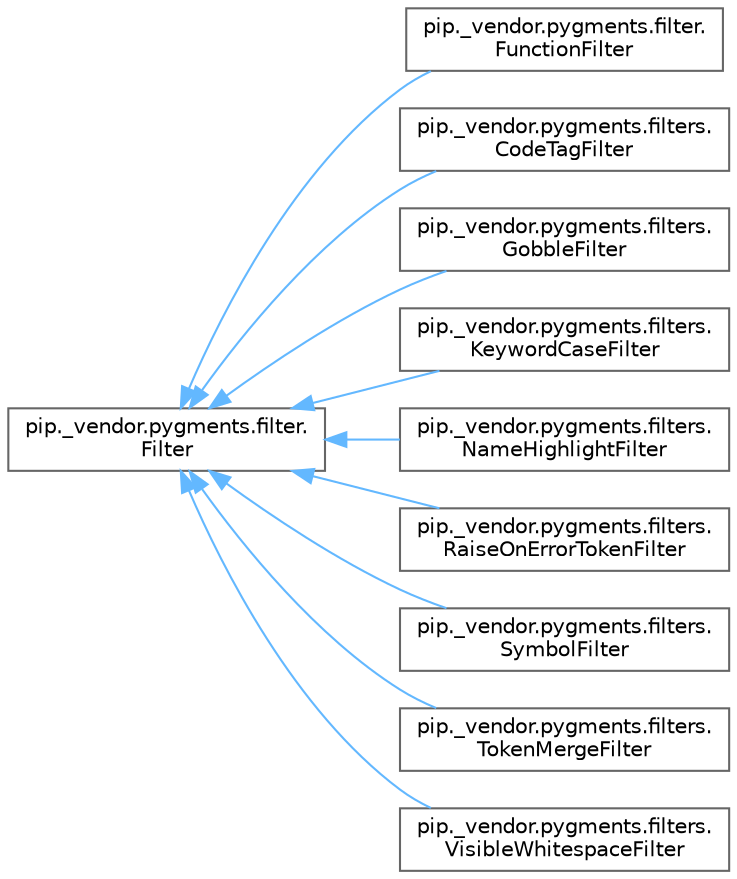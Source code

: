digraph "Graphical Class Hierarchy"
{
 // LATEX_PDF_SIZE
  bgcolor="transparent";
  edge [fontname=Helvetica,fontsize=10,labelfontname=Helvetica,labelfontsize=10];
  node [fontname=Helvetica,fontsize=10,shape=box,height=0.2,width=0.4];
  rankdir="LR";
  Node0 [id="Node000000",label="pip._vendor.pygments.filter.\lFilter",height=0.2,width=0.4,color="grey40", fillcolor="white", style="filled",URL="$classpip_1_1__vendor_1_1pygments_1_1filter_1_1_filter.html",tooltip=" "];
  Node0 -> Node1 [id="edge2229_Node000000_Node000001",dir="back",color="steelblue1",style="solid",tooltip=" "];
  Node1 [id="Node000001",label="pip._vendor.pygments.filter.\lFunctionFilter",height=0.2,width=0.4,color="grey40", fillcolor="white", style="filled",URL="$classpip_1_1__vendor_1_1pygments_1_1filter_1_1_function_filter.html",tooltip=" "];
  Node0 -> Node2 [id="edge2230_Node000000_Node000002",dir="back",color="steelblue1",style="solid",tooltip=" "];
  Node2 [id="Node000002",label="pip._vendor.pygments.filters.\lCodeTagFilter",height=0.2,width=0.4,color="grey40", fillcolor="white", style="filled",URL="$classpip_1_1__vendor_1_1pygments_1_1filters_1_1_code_tag_filter.html",tooltip=" "];
  Node0 -> Node3 [id="edge2231_Node000000_Node000003",dir="back",color="steelblue1",style="solid",tooltip=" "];
  Node3 [id="Node000003",label="pip._vendor.pygments.filters.\lGobbleFilter",height=0.2,width=0.4,color="grey40", fillcolor="white", style="filled",URL="$classpip_1_1__vendor_1_1pygments_1_1filters_1_1_gobble_filter.html",tooltip=" "];
  Node0 -> Node4 [id="edge2232_Node000000_Node000004",dir="back",color="steelblue1",style="solid",tooltip=" "];
  Node4 [id="Node000004",label="pip._vendor.pygments.filters.\lKeywordCaseFilter",height=0.2,width=0.4,color="grey40", fillcolor="white", style="filled",URL="$classpip_1_1__vendor_1_1pygments_1_1filters_1_1_keyword_case_filter.html",tooltip=" "];
  Node0 -> Node5 [id="edge2233_Node000000_Node000005",dir="back",color="steelblue1",style="solid",tooltip=" "];
  Node5 [id="Node000005",label="pip._vendor.pygments.filters.\lNameHighlightFilter",height=0.2,width=0.4,color="grey40", fillcolor="white", style="filled",URL="$classpip_1_1__vendor_1_1pygments_1_1filters_1_1_name_highlight_filter.html",tooltip=" "];
  Node0 -> Node6 [id="edge2234_Node000000_Node000006",dir="back",color="steelblue1",style="solid",tooltip=" "];
  Node6 [id="Node000006",label="pip._vendor.pygments.filters.\lRaiseOnErrorTokenFilter",height=0.2,width=0.4,color="grey40", fillcolor="white", style="filled",URL="$classpip_1_1__vendor_1_1pygments_1_1filters_1_1_raise_on_error_token_filter.html",tooltip=" "];
  Node0 -> Node7 [id="edge2235_Node000000_Node000007",dir="back",color="steelblue1",style="solid",tooltip=" "];
  Node7 [id="Node000007",label="pip._vendor.pygments.filters.\lSymbolFilter",height=0.2,width=0.4,color="grey40", fillcolor="white", style="filled",URL="$classpip_1_1__vendor_1_1pygments_1_1filters_1_1_symbol_filter.html",tooltip=" "];
  Node0 -> Node8 [id="edge2236_Node000000_Node000008",dir="back",color="steelblue1",style="solid",tooltip=" "];
  Node8 [id="Node000008",label="pip._vendor.pygments.filters.\lTokenMergeFilter",height=0.2,width=0.4,color="grey40", fillcolor="white", style="filled",URL="$classpip_1_1__vendor_1_1pygments_1_1filters_1_1_token_merge_filter.html",tooltip=" "];
  Node0 -> Node9 [id="edge2237_Node000000_Node000009",dir="back",color="steelblue1",style="solid",tooltip=" "];
  Node9 [id="Node000009",label="pip._vendor.pygments.filters.\lVisibleWhitespaceFilter",height=0.2,width=0.4,color="grey40", fillcolor="white", style="filled",URL="$classpip_1_1__vendor_1_1pygments_1_1filters_1_1_visible_whitespace_filter.html",tooltip=" "];
}
